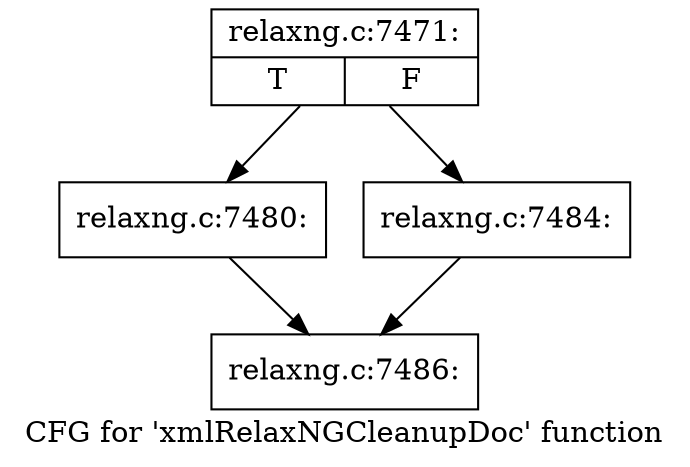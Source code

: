 digraph "CFG for 'xmlRelaxNGCleanupDoc' function" {
	label="CFG for 'xmlRelaxNGCleanupDoc' function";

	Node0x555e9c2fb020 [shape=record,label="{relaxng.c:7471:|{<s0>T|<s1>F}}"];
	Node0x555e9c2fb020 -> Node0x555e9c2fbea0;
	Node0x555e9c2fb020 -> Node0x555e9c2fbef0;
	Node0x555e9c2fbea0 [shape=record,label="{relaxng.c:7480:}"];
	Node0x555e9c2fbea0 -> Node0x555e9c2fb070;
	Node0x555e9c2fbef0 [shape=record,label="{relaxng.c:7484:}"];
	Node0x555e9c2fbef0 -> Node0x555e9c2fb070;
	Node0x555e9c2fb070 [shape=record,label="{relaxng.c:7486:}"];
}
